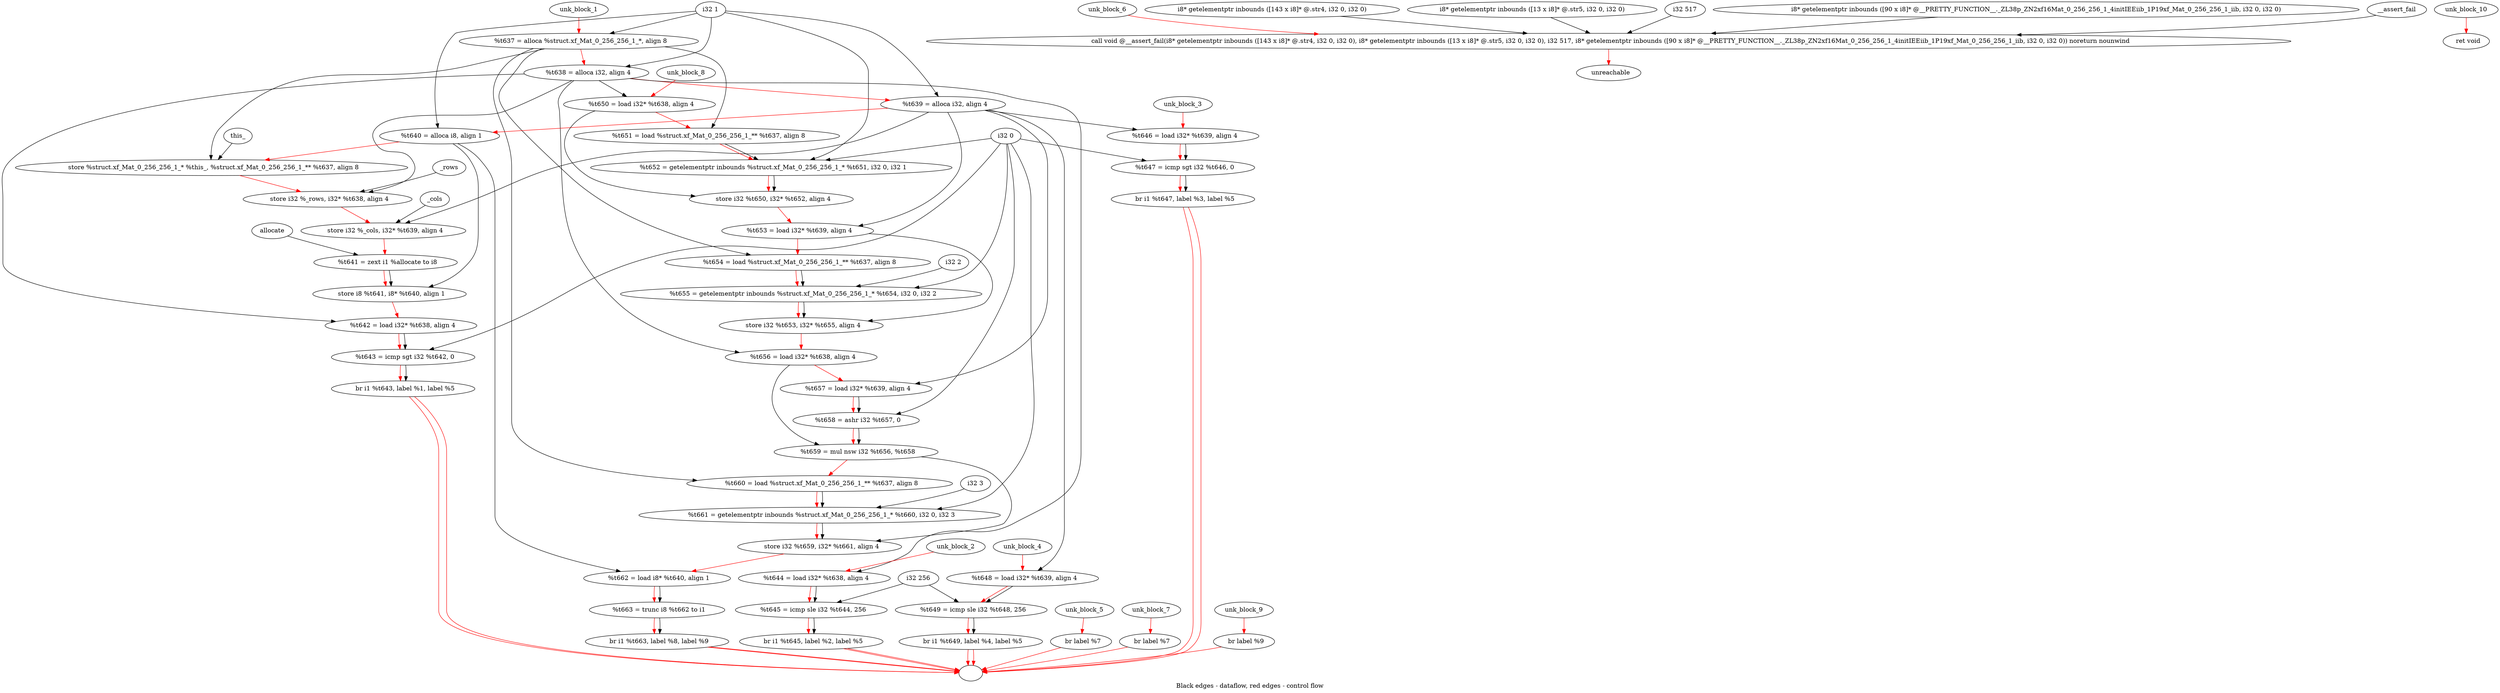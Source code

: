 digraph G {
compound=true
label="Black edges - dataflow, red edges - control flow"
"t637" [label="  %t637 = alloca %struct.xf_Mat_0_256_256_1_*, align 8"]
"t638" [label="  %t638 = alloca i32, align 4"]
"t639" [label="  %t639 = alloca i32, align 4"]
"t640" [label="  %t640 = alloca i8, align 1"]
"_1" [label="  store %struct.xf_Mat_0_256_256_1_* %this_, %struct.xf_Mat_0_256_256_1_** %t637, align 8"]
"_2" [label="  store i32 %_rows, i32* %t638, align 4"]
"_3" [label="  store i32 %_cols, i32* %t639, align 4"]
"t641" [label="  %t641 = zext i1 %allocate to i8"]
"_4" [label="  store i8 %t641, i8* %t640, align 1"]
"t642" [label="  %t642 = load i32* %t638, align 4"]
"t643" [label="  %t643 = icmp sgt i32 %t642, 0"]
"_5" [label="  br i1 %t643, label %1, label %5"]
"unk_block_1" -> "t637"[color=red]
"i32 1" -> "t637"
"t637" -> "t638"[color=red weight=2]
"i32 1" -> "t638"
"t638" -> "t639"[color=red weight=2]
"i32 1" -> "t639"
"t639" -> "t640"[color=red weight=2]
"i32 1" -> "t640"
"t640" -> "_1"[color=red weight=2]
"this_" -> "_1"
"t637" -> "_1"
"_1" -> "_2"[color=red weight=2]
"_rows" -> "_2"
"t638" -> "_2"
"_2" -> "_3"[color=red weight=2]
"_cols" -> "_3"
"t639" -> "_3"
"_3" -> "t641"[color=red weight=2]
"allocate" -> "t641"
"t641" -> "_4"[color=red weight=2]
"t641" -> "_4"
"t640" -> "_4"
"_4" -> "t642"[color=red weight=2]
"t638" -> "t642"
"t642" -> "t643"[color=red weight=2]
"t642" -> "t643"
"i32 0" -> "t643"
"t643" -> "_5"[color=red weight=2]
"t643" -> "_5"
"_5" -> ""[color=red]
"_5" -> ""[color=red]

"t644" [label="  %t644 = load i32* %t638, align 4"]
"t645" [label="  %t645 = icmp sle i32 %t644, 256"]
"_6" [label="  br i1 %t645, label %2, label %5"]
"unk_block_2" -> "t644"[color=red]
"t638" -> "t644"
"t644" -> "t645"[color=red weight=2]
"t644" -> "t645"
"i32 256" -> "t645"
"t645" -> "_6"[color=red weight=2]
"t645" -> "_6"
"_6" -> ""[color=red]
"_6" -> ""[color=red]

"t646" [label="  %t646 = load i32* %t639, align 4"]
"t647" [label="  %t647 = icmp sgt i32 %t646, 0"]
"_7" [label="  br i1 %t647, label %3, label %5"]
"unk_block_3" -> "t646"[color=red]
"t639" -> "t646"
"t646" -> "t647"[color=red weight=2]
"t646" -> "t647"
"i32 0" -> "t647"
"t647" -> "_7"[color=red weight=2]
"t647" -> "_7"
"_7" -> ""[color=red]
"_7" -> ""[color=red]

"t648" [label="  %t648 = load i32* %t639, align 4"]
"t649" [label="  %t649 = icmp sle i32 %t648, 256"]
"_8" [label="  br i1 %t649, label %4, label %5"]
"unk_block_4" -> "t648"[color=red]
"t639" -> "t648"
"t648" -> "t649"[color=red weight=2]
"t648" -> "t649"
"i32 256" -> "t649"
"t649" -> "_8"[color=red weight=2]
"t649" -> "_8"
"_8" -> ""[color=red]
"_8" -> ""[color=red]

"_9" [label="  br label %7"]
"unk_block_5" -> "_9"[color=red]
"_9" -> ""[color=red]

"_10" [label="  call void @__assert_fail(i8* getelementptr inbounds ([143 x i8]* @.str4, i32 0, i32 0), i8* getelementptr inbounds ([13 x i8]* @.str5, i32 0, i32 0), i32 517, i8* getelementptr inbounds ([90 x i8]* @__PRETTY_FUNCTION__._ZL38p_ZN2xf16Mat_0_256_256_1_4initIEEiib_1P19xf_Mat_0_256_256_1_iib, i32 0, i32 0)) noreturn nounwind"]
"_11" [label="  unreachable"]
"unk_block_6" -> "_10"[color=red]
"i8* getelementptr inbounds ([143 x i8]* @.str4, i32 0, i32 0)" -> "_10"
"i8* getelementptr inbounds ([13 x i8]* @.str5, i32 0, i32 0)" -> "_10"
"i32 517" -> "_10"
"i8* getelementptr inbounds ([90 x i8]* @__PRETTY_FUNCTION__._ZL38p_ZN2xf16Mat_0_256_256_1_4initIEEiib_1P19xf_Mat_0_256_256_1_iib, i32 0, i32 0)" -> "_10"
"__assert_fail" -> "_10"
"_10" -> "_11"[color=red weight=2]

"_12" [label="  br label %7"]
"unk_block_7" -> "_12"[color=red]
"_12" -> ""[color=red]

"t650" [label="  %t650 = load i32* %t638, align 4"]
"t651" [label="  %t651 = load %struct.xf_Mat_0_256_256_1_** %t637, align 8"]
"t652" [label="  %t652 = getelementptr inbounds %struct.xf_Mat_0_256_256_1_* %t651, i32 0, i32 1"]
"_13" [label="  store i32 %t650, i32* %t652, align 4"]
"t653" [label="  %t653 = load i32* %t639, align 4"]
"t654" [label="  %t654 = load %struct.xf_Mat_0_256_256_1_** %t637, align 8"]
"t655" [label="  %t655 = getelementptr inbounds %struct.xf_Mat_0_256_256_1_* %t654, i32 0, i32 2"]
"_14" [label="  store i32 %t653, i32* %t655, align 4"]
"t656" [label="  %t656 = load i32* %t638, align 4"]
"t657" [label="  %t657 = load i32* %t639, align 4"]
"t658" [label="  %t658 = ashr i32 %t657, 0"]
"t659" [label="  %t659 = mul nsw i32 %t656, %t658"]
"t660" [label="  %t660 = load %struct.xf_Mat_0_256_256_1_** %t637, align 8"]
"t661" [label="  %t661 = getelementptr inbounds %struct.xf_Mat_0_256_256_1_* %t660, i32 0, i32 3"]
"_15" [label="  store i32 %t659, i32* %t661, align 4"]
"t662" [label="  %t662 = load i8* %t640, align 1"]
"t663" [label="  %t663 = trunc i8 %t662 to i1"]
"_16" [label="  br i1 %t663, label %8, label %9"]
"unk_block_8" -> "t650"[color=red]
"t638" -> "t650"
"t650" -> "t651"[color=red weight=2]
"t637" -> "t651"
"t651" -> "t652"[color=red weight=2]
"t651" -> "t652"
"i32 0" -> "t652"
"i32 1" -> "t652"
"t652" -> "_13"[color=red weight=2]
"t650" -> "_13"
"t652" -> "_13"
"_13" -> "t653"[color=red weight=2]
"t639" -> "t653"
"t653" -> "t654"[color=red weight=2]
"t637" -> "t654"
"t654" -> "t655"[color=red weight=2]
"t654" -> "t655"
"i32 0" -> "t655"
"i32 2" -> "t655"
"t655" -> "_14"[color=red weight=2]
"t653" -> "_14"
"t655" -> "_14"
"_14" -> "t656"[color=red weight=2]
"t638" -> "t656"
"t656" -> "t657"[color=red weight=2]
"t639" -> "t657"
"t657" -> "t658"[color=red weight=2]
"t657" -> "t658"
"i32 0" -> "t658"
"t658" -> "t659"[color=red weight=2]
"t656" -> "t659"
"t658" -> "t659"
"t659" -> "t660"[color=red weight=2]
"t637" -> "t660"
"t660" -> "t661"[color=red weight=2]
"t660" -> "t661"
"i32 0" -> "t661"
"i32 3" -> "t661"
"t661" -> "_15"[color=red weight=2]
"t659" -> "_15"
"t661" -> "_15"
"_15" -> "t662"[color=red weight=2]
"t640" -> "t662"
"t662" -> "t663"[color=red weight=2]
"t662" -> "t663"
"t663" -> "_16"[color=red weight=2]
"t663" -> "_16"
"_16" -> ""[color=red]
"_16" -> ""[color=red]

"_17" [label="  br label %9"]
"unk_block_9" -> "_17"[color=red]
"_17" -> ""[color=red]

"_18" [label="  ret void"]
"unk_block_10" -> "_18"[color=red]

}
